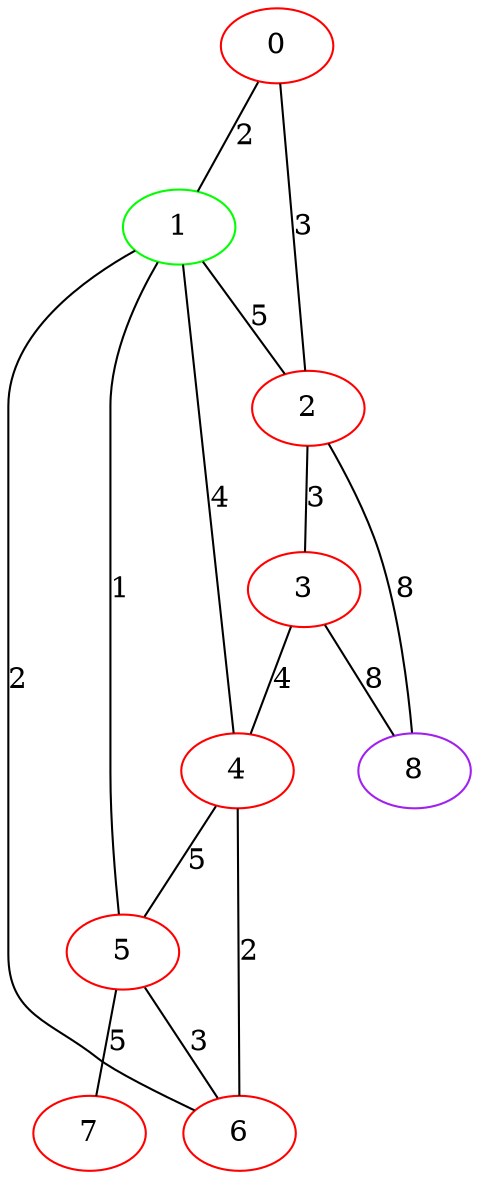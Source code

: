 graph "" {
0 [color=red, weight=1];
1 [color=green, weight=2];
2 [color=red, weight=1];
3 [color=red, weight=1];
4 [color=red, weight=1];
5 [color=red, weight=1];
6 [color=red, weight=1];
7 [color=red, weight=1];
8 [color=purple, weight=4];
0 -- 1  [key=0, label=2];
0 -- 2  [key=0, label=3];
1 -- 2  [key=0, label=5];
1 -- 4  [key=0, label=4];
1 -- 5  [key=0, label=1];
1 -- 6  [key=0, label=2];
2 -- 3  [key=0, label=3];
2 -- 8  [key=0, label=8];
3 -- 8  [key=0, label=8];
3 -- 4  [key=0, label=4];
4 -- 5  [key=0, label=5];
4 -- 6  [key=0, label=2];
5 -- 6  [key=0, label=3];
5 -- 7  [key=0, label=5];
}
